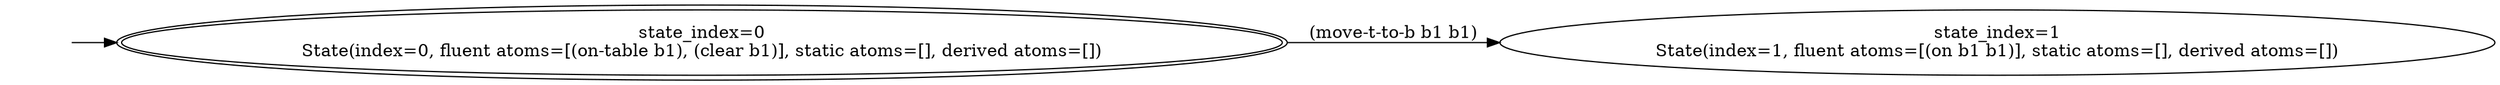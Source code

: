 digraph {
rankdir="LR"
s0[peripheries=2,label="state_index=0
State(index=0, fluent atoms=[(on-table b1), (clear b1)], static atoms=[], derived atoms=[])
"]
s1[label="state_index=1
State(index=1, fluent atoms=[(on b1 b1)], static atoms=[], derived atoms=[])
"]
Dangling [ label = "", style = invis ]
{ rank = same; Dangling }
Dangling -> s0
{ rank = same; s1}
{ rank = same; s0}
s0->s1 [label="(move-t-to-b b1 b1)
"]
}

